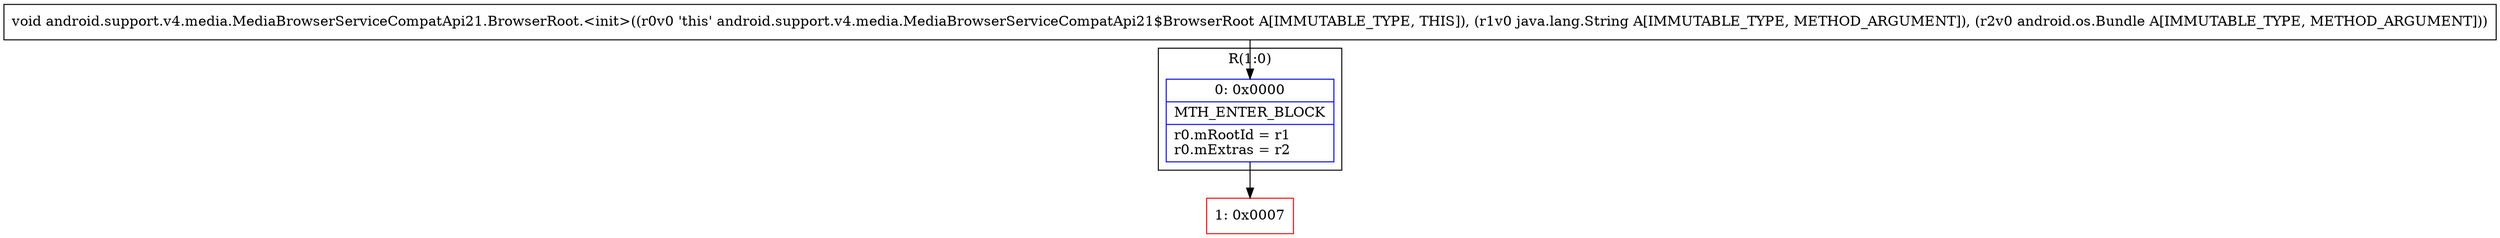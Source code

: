 digraph "CFG forandroid.support.v4.media.MediaBrowserServiceCompatApi21.BrowserRoot.\<init\>(Ljava\/lang\/String;Landroid\/os\/Bundle;)V" {
subgraph cluster_Region_1018643011 {
label = "R(1:0)";
node [shape=record,color=blue];
Node_0 [shape=record,label="{0\:\ 0x0000|MTH_ENTER_BLOCK\l|r0.mRootId = r1\lr0.mExtras = r2\l}"];
}
Node_1 [shape=record,color=red,label="{1\:\ 0x0007}"];
MethodNode[shape=record,label="{void android.support.v4.media.MediaBrowserServiceCompatApi21.BrowserRoot.\<init\>((r0v0 'this' android.support.v4.media.MediaBrowserServiceCompatApi21$BrowserRoot A[IMMUTABLE_TYPE, THIS]), (r1v0 java.lang.String A[IMMUTABLE_TYPE, METHOD_ARGUMENT]), (r2v0 android.os.Bundle A[IMMUTABLE_TYPE, METHOD_ARGUMENT])) }"];
MethodNode -> Node_0;
Node_0 -> Node_1;
}

